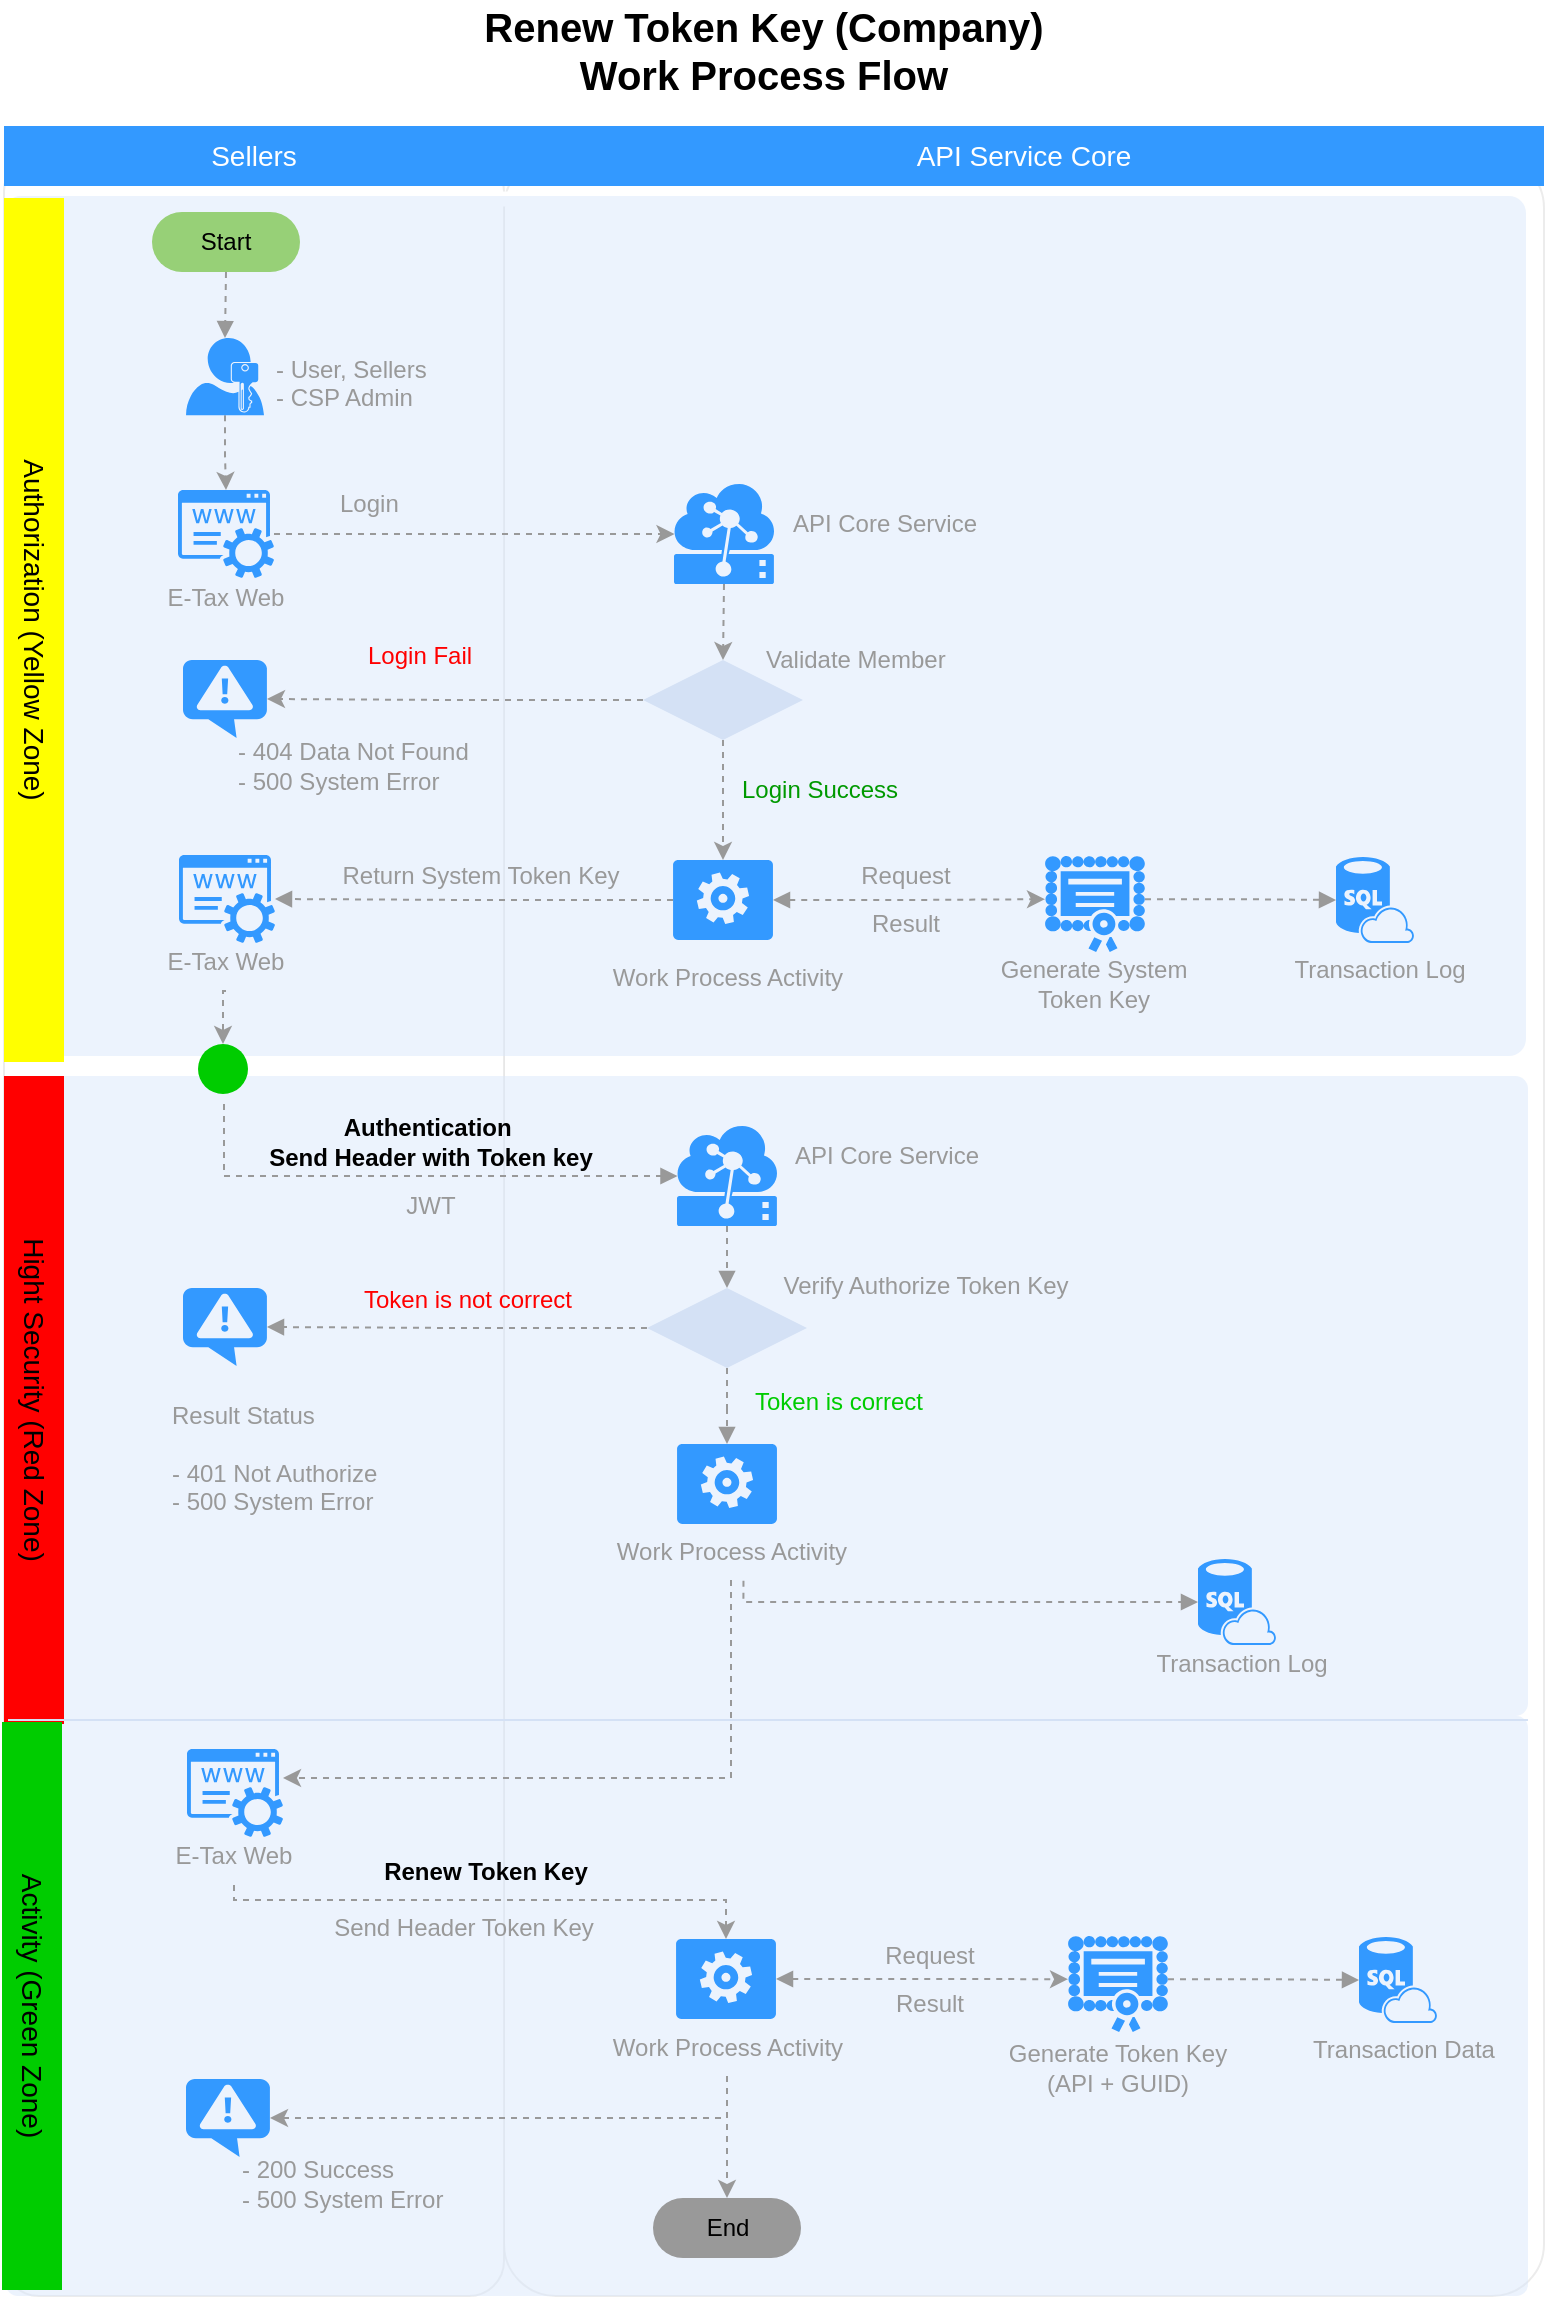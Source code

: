 <mxfile version="10.8.0" type="github"><diagram id="98et0ZXu4X3KvnPCGmSZ" name="Page-1"><mxGraphModel dx="1220" dy="634" grid="0" gridSize="10" guides="1" tooltips="1" connect="1" arrows="1" fold="1" page="1" pageScale="1" pageWidth="827" pageHeight="1169" math="0" shadow="0"><root><mxCell id="0"/><mxCell id="1" parent="0"/><mxCell id="h0HXBKNJnMVw-SOLxNJ8-104" value="" style="rounded=1;whiteSpace=wrap;html=1;strokeColor=#E6E6E6;strokeWidth=1;fillColor=#FFFFFF;fontFamily=Helvetica;fontSize=14;fontColor=#FFB366;opacity=75;verticalAlign=top;fontStyle=1;arcSize=5;" parent="1" vertex="1"><mxGeometry x="300" y="90" width="520" height="1070" as="geometry"/></mxCell><mxCell id="h0HXBKNJnMVw-SOLxNJ8-105" value="" style="rounded=1;whiteSpace=wrap;html=1;strokeColor=#E6E6E6;strokeWidth=1;fillColor=#FFFFFF;fontFamily=Helvetica;fontSize=14;fontColor=#FFB366;opacity=75;verticalAlign=top;fontStyle=1;arcSize=7;" parent="1" vertex="1"><mxGeometry x="50" y="90" width="250" height="1070" as="geometry"/></mxCell><mxCell id="h0HXBKNJnMVw-SOLxNJ8-106" value="" style="shape=mxgraph.arrows.two_way_arrow_horizontal;html=1;verticalLabelPosition=bottom;verticalAlign=top;strokeWidth=2;strokeColor=none;dashed=1;fillColor=#FFFFFF;fontFamily=Verdana;fontSize=12;fontColor=#00BEF2" parent="1" vertex="1"><mxGeometry x="265.5" y="104" width="67" height="15" as="geometry"/></mxCell><mxCell id="h0HXBKNJnMVw-SOLxNJ8-107" value="" style="rounded=1;whiteSpace=wrap;html=1;strokeColor=none;strokeWidth=1;fillColor=#dae8fc;fontSize=12;align=center;arcSize=2;opacity=50;" parent="1" vertex="1"><mxGeometry x="51" y="870" width="761" height="290" as="geometry"/></mxCell><mxCell id="h0HXBKNJnMVw-SOLxNJ8-108" value="" style="rounded=1;whiteSpace=wrap;html=1;strokeColor=none;strokeWidth=1;fillColor=#dae8fc;fontSize=12;align=center;arcSize=2;opacity=50;" parent="1" vertex="1"><mxGeometry x="51" y="550" width="761" height="320" as="geometry"/></mxCell><mxCell id="h0HXBKNJnMVw-SOLxNJ8-109" value="" style="rounded=1;whiteSpace=wrap;html=1;strokeColor=none;strokeWidth=1;fillColor=#dae8fc;fontSize=12;align=center;arcSize=2;opacity=50;" parent="1" vertex="1"><mxGeometry x="50" y="110" width="761" height="430" as="geometry"/></mxCell><mxCell id="h0HXBKNJnMVw-SOLxNJ8-110" value="Renew Token Key (Company)&lt;br&gt;Work Process Flow" style="text;html=1;strokeColor=none;fillColor=none;align=center;verticalAlign=middle;whiteSpace=wrap;rounded=0;fontStyle=1;fontSize=20;" parent="1" vertex="1"><mxGeometry x="275" y="12" width="310" height="50" as="geometry"/></mxCell><mxCell id="h0HXBKNJnMVw-SOLxNJ8-111" style="edgeStyle=orthogonalEdgeStyle;rounded=0;orthogonalLoop=1;jettySize=auto;html=1;exitX=0.5;exitY=1;exitDx=0;exitDy=0;exitPerimeter=0;entryX=0.5;entryY=0;entryDx=0;entryDy=0;dashed=1;startArrow=none;startFill=0;endArrow=block;endFill=1;strokeColor=#999999;" parent="1" source="h0HXBKNJnMVw-SOLxNJ8-112" target="h0HXBKNJnMVw-SOLxNJ8-147" edge="1"><mxGeometry relative="1" as="geometry"/></mxCell><mxCell id="h0HXBKNJnMVw-SOLxNJ8-112" value="" style="shadow=0;dashed=0;html=1;strokeColor=none;labelPosition=center;verticalLabelPosition=bottom;verticalAlign=top;align=center;shape=mxgraph.mscae.cloud.iot_edge;fillColor=#3399FF;pointerEvents=1;fontSize=12;fontColor=#999999;" parent="1" vertex="1"><mxGeometry x="386.5" y="575" width="50" height="50" as="geometry"/></mxCell><mxCell id="h0HXBKNJnMVw-SOLxNJ8-113" value="" style="verticalLabelPosition=bottom;html=1;verticalAlign=top;align=center;strokeColor=none;fillColor=#3399FF;shape=mxgraph.azure.notification_topic;fontSize=12;fontColor=#999999;" parent="1" vertex="1"><mxGeometry x="139.5" y="656" width="42" height="39" as="geometry"/></mxCell><mxCell id="h0HXBKNJnMVw-SOLxNJ8-114" value="Result Status&lt;br&gt;&lt;br&gt;- 401 Not Authorize&lt;br&gt;- 500 System Error&lt;br&gt;" style="text;html=1;strokeColor=none;fillColor=none;align=left;verticalAlign=middle;whiteSpace=wrap;rounded=0;fontSize=12;fontColor=#999999;" parent="1" vertex="1"><mxGeometry x="132" y="702" width="143" height="77" as="geometry"/></mxCell><mxCell id="h0HXBKNJnMVw-SOLxNJ8-115" style="edgeStyle=orthogonalEdgeStyle;rounded=0;orthogonalLoop=1;jettySize=auto;html=1;fontSize=14;strokeColor=#999999;dashed=1;entryX=0.005;entryY=0.5;entryDx=0;entryDy=0;entryPerimeter=0;" parent="1" source="h0HXBKNJnMVw-SOLxNJ8-164" target="h0HXBKNJnMVw-SOLxNJ8-123" edge="1"><mxGeometry relative="1" as="geometry"><mxPoint x="531" y="306" as="targetPoint"/><mxPoint x="197" y="306" as="sourcePoint"/></mxGeometry></mxCell><mxCell id="h0HXBKNJnMVw-SOLxNJ8-116" value="Login" style="text;html=1;strokeColor=none;fillColor=none;align=left;verticalAlign=middle;whiteSpace=wrap;rounded=0;fontSize=12;fontColor=#999999;" parent="1" vertex="1"><mxGeometry x="215.5" y="254" width="59" height="20" as="geometry"/></mxCell><mxCell id="h0HXBKNJnMVw-SOLxNJ8-117" style="edgeStyle=orthogonalEdgeStyle;rounded=0;orthogonalLoop=1;jettySize=auto;html=1;exitX=0.5;exitY=1;exitDx=0;exitDy=0;dashed=1;strokeColor=#999999;exitPerimeter=0;" parent="1" source="h0HXBKNJnMVw-SOLxNJ8-127" target="h0HXBKNJnMVw-SOLxNJ8-164" edge="1"><mxGeometry relative="1" as="geometry"><mxPoint x="161" y="269" as="sourcePoint"/><mxPoint x="161" y="325" as="targetPoint"/></mxGeometry></mxCell><mxCell id="h0HXBKNJnMVw-SOLxNJ8-118" value="" style="group" parent="1" vertex="1" connectable="0"><mxGeometry x="685" y="430.5" width="108" height="79" as="geometry"/></mxCell><mxCell id="h0HXBKNJnMVw-SOLxNJ8-119" value="" style="group" parent="h0HXBKNJnMVw-SOLxNJ8-118" vertex="1" connectable="0"><mxGeometry width="108" height="79" as="geometry"/></mxCell><mxCell id="h0HXBKNJnMVw-SOLxNJ8-120" value="Transaction Log" style="text;html=1;strokeColor=none;fillColor=none;align=center;verticalAlign=middle;whiteSpace=wrap;rounded=0;fontSize=12;fontColor=#999999;" parent="h0HXBKNJnMVw-SOLxNJ8-119" vertex="1"><mxGeometry x="-1" y="52" width="108" height="29" as="geometry"/></mxCell><mxCell id="h0HXBKNJnMVw-SOLxNJ8-121" value="" style="verticalLabelPosition=bottom;html=1;verticalAlign=top;align=center;strokeColor=none;fillColor=#3399FF;shape=mxgraph.azure.sql_database_sql_azure;fontSize=12;fontColor=#999999;" parent="h0HXBKNJnMVw-SOLxNJ8-119" vertex="1"><mxGeometry x="31" y="10" width="39" height="43" as="geometry"/></mxCell><mxCell id="h0HXBKNJnMVw-SOLxNJ8-122" style="edgeStyle=orthogonalEdgeStyle;rounded=0;orthogonalLoop=1;jettySize=auto;html=1;exitX=0.5;exitY=1;exitDx=0;exitDy=0;exitPerimeter=0;entryX=0.5;entryY=0;entryDx=0;entryDy=0;dashed=1;strokeColor=#999999;" parent="1" source="h0HXBKNJnMVw-SOLxNJ8-123" target="h0HXBKNJnMVw-SOLxNJ8-168" edge="1"><mxGeometry relative="1" as="geometry"/></mxCell><mxCell id="h0HXBKNJnMVw-SOLxNJ8-123" value="" style="shadow=0;dashed=0;html=1;strokeColor=none;labelPosition=center;verticalLabelPosition=bottom;verticalAlign=top;align=center;shape=mxgraph.mscae.cloud.iot_edge;fillColor=#3399FF;pointerEvents=1;fontSize=12;fontColor=#999999;" parent="1" vertex="1"><mxGeometry x="385" y="254" width="50" height="50" as="geometry"/></mxCell><mxCell id="h0HXBKNJnMVw-SOLxNJ8-124" value="API Core Service" style="text;html=1;strokeColor=none;fillColor=none;align=center;verticalAlign=middle;whiteSpace=wrap;rounded=0;fontSize=12;fontColor=#999999;" parent="1" vertex="1"><mxGeometry x="440" y="259.5" width="101" height="29" as="geometry"/></mxCell><mxCell id="h0HXBKNJnMVw-SOLxNJ8-125" value="" style="group" parent="1" vertex="1" connectable="0"><mxGeometry x="141" y="181" width="162.5" height="50" as="geometry"/></mxCell><mxCell id="h0HXBKNJnMVw-SOLxNJ8-126" value="&lt;font color=&quot;#999999&quot; style=&quot;font-size: 12px&quot;&gt;- User, Sellers&lt;br&gt;- CSP Admin&lt;br&gt;&lt;br&gt;&lt;/font&gt;" style="text;html=1;strokeColor=none;fillColor=none;align=left;verticalAlign=middle;whiteSpace=wrap;rounded=0;fontSize=12;" parent="h0HXBKNJnMVw-SOLxNJ8-125" vertex="1"><mxGeometry x="42.5" y="10" width="120" height="40" as="geometry"/></mxCell><mxCell id="h0HXBKNJnMVw-SOLxNJ8-127" value="" style="pointerEvents=1;shadow=0;dashed=0;html=1;strokeColor=none;labelPosition=center;verticalLabelPosition=bottom;verticalAlign=top;align=center;shape=mxgraph.mscae.enterprise.user_permissions;fillColor=#3399FF;fontSize=14;" parent="h0HXBKNJnMVw-SOLxNJ8-125" vertex="1"><mxGeometry width="39" height="38.678" as="geometry"/></mxCell><mxCell id="h0HXBKNJnMVw-SOLxNJ8-128" value="" style="group" parent="1" vertex="1" connectable="0"><mxGeometry x="331.5" y="443" width="160" height="72" as="geometry"/></mxCell><mxCell id="h0HXBKNJnMVw-SOLxNJ8-129" value="" style="verticalLabelPosition=bottom;html=1;verticalAlign=top;align=center;strokeColor=none;fillColor=#3399FF;shape=mxgraph.azure.worker_role;fontSize=12;fontColor=#999999;" parent="h0HXBKNJnMVw-SOLxNJ8-128" vertex="1"><mxGeometry x="53" y="-1" width="50" height="40" as="geometry"/></mxCell><mxCell id="h0HXBKNJnMVw-SOLxNJ8-130" value="Work Process Activity&lt;br&gt;" style="text;html=1;strokeColor=none;fillColor=none;align=center;verticalAlign=middle;whiteSpace=wrap;rounded=0;fontSize=12;fontColor=#999999;" parent="h0HXBKNJnMVw-SOLxNJ8-128" vertex="1"><mxGeometry y="43" width="160" height="29" as="geometry"/></mxCell><mxCell id="h0HXBKNJnMVw-SOLxNJ8-131" value="" style="group" parent="1" vertex="1" connectable="0"><mxGeometry x="537.5" y="434.5" width="114" height="81" as="geometry"/></mxCell><mxCell id="h0HXBKNJnMVw-SOLxNJ8-132" value="" style="group" parent="h0HXBKNJnMVw-SOLxNJ8-131" vertex="1" connectable="0"><mxGeometry width="114" height="81" as="geometry"/></mxCell><mxCell id="h0HXBKNJnMVw-SOLxNJ8-133" value="Generate System Token Key&lt;br&gt;" style="text;html=1;strokeColor=none;fillColor=none;align=center;verticalAlign=middle;whiteSpace=wrap;rounded=0;fontSize=12;fontColor=#999999;" parent="h0HXBKNJnMVw-SOLxNJ8-132" vertex="1"><mxGeometry y="54" width="114" height="30" as="geometry"/></mxCell><mxCell id="h0HXBKNJnMVw-SOLxNJ8-134" value="" style="pointerEvents=1;shadow=0;dashed=0;html=1;strokeColor=none;labelPosition=center;verticalLabelPosition=bottom;verticalAlign=top;align=center;shape=mxgraph.mscae.intune.inventory_license;fillColor=#3399FF;fontSize=14;" parent="h0HXBKNJnMVw-SOLxNJ8-131" vertex="1"><mxGeometry x="33" y="5.5" width="50" height="48" as="geometry"/></mxCell><mxCell id="h0HXBKNJnMVw-SOLxNJ8-135" style="edgeStyle=orthogonalEdgeStyle;rounded=0;orthogonalLoop=1;jettySize=auto;html=1;exitX=1;exitY=0.5;exitDx=0;exitDy=0;exitPerimeter=0;entryX=0;entryY=0.45;entryDx=0;entryDy=0;entryPerimeter=0;dashed=1;strokeColor=#999999;startArrow=block;startFill=1;" parent="1" source="h0HXBKNJnMVw-SOLxNJ8-129" target="h0HXBKNJnMVw-SOLxNJ8-134" edge="1"><mxGeometry relative="1" as="geometry"/></mxCell><mxCell id="h0HXBKNJnMVw-SOLxNJ8-136" value="Request" style="text;html=1;strokeColor=none;fillColor=none;align=center;verticalAlign=middle;whiteSpace=wrap;rounded=0;fontSize=12;fontColor=#999999;" parent="1" vertex="1"><mxGeometry x="471" y="440" width="60" height="20" as="geometry"/></mxCell><mxCell id="h0HXBKNJnMVw-SOLxNJ8-137" value="Result" style="text;html=1;strokeColor=none;fillColor=none;align=center;verticalAlign=middle;whiteSpace=wrap;rounded=0;fontSize=12;fontColor=#999999;" parent="1" vertex="1"><mxGeometry x="471" y="464" width="60" height="20" as="geometry"/></mxCell><mxCell id="h0HXBKNJnMVw-SOLxNJ8-138" style="edgeStyle=orthogonalEdgeStyle;rounded=0;orthogonalLoop=1;jettySize=auto;html=1;exitX=0;exitY=0.5;exitDx=0;exitDy=0;exitPerimeter=0;dashed=1;startArrow=none;startFill=0;strokeColor=#999999;endArrow=block;endFill=1;" parent="1" source="h0HXBKNJnMVw-SOLxNJ8-129" target="h0HXBKNJnMVw-SOLxNJ8-140" edge="1"><mxGeometry relative="1" as="geometry"><mxPoint x="181" y="462" as="targetPoint"/></mxGeometry></mxCell><mxCell id="h0HXBKNJnMVw-SOLxNJ8-139" value="" style="group" parent="1" vertex="1" connectable="0"><mxGeometry x="106" y="440.5" width="110" height="74" as="geometry"/></mxCell><mxCell id="h0HXBKNJnMVw-SOLxNJ8-140" value="" style="pointerEvents=1;shadow=0;dashed=0;html=1;strokeColor=none;fillColor=#3399FF;labelPosition=center;verticalLabelPosition=bottom;verticalAlign=top;outlineConnect=0;align=center;shape=mxgraph.office.services.registrar_service;" parent="h0HXBKNJnMVw-SOLxNJ8-139" vertex="1"><mxGeometry x="31.5" y="-1" width="48" height="44" as="geometry"/></mxCell><mxCell id="h0HXBKNJnMVw-SOLxNJ8-141" value="E-Tax Web" style="text;html=1;strokeColor=none;fillColor=none;align=center;verticalAlign=middle;whiteSpace=wrap;rounded=0;fontSize=12;fontColor=#999999;" parent="h0HXBKNJnMVw-SOLxNJ8-139" vertex="1"><mxGeometry y="37" width="110" height="30" as="geometry"/></mxCell><mxCell id="h0HXBKNJnMVw-SOLxNJ8-142" value="Return System Token Key&lt;br&gt;" style="text;html=1;strokeColor=none;fillColor=none;align=center;verticalAlign=middle;whiteSpace=wrap;rounded=0;fontSize=12;fontColor=#999999;" parent="1" vertex="1"><mxGeometry x="198" y="437.5" width="181" height="24" as="geometry"/></mxCell><mxCell id="h0HXBKNJnMVw-SOLxNJ8-143" style="edgeStyle=orthogonalEdgeStyle;rounded=0;orthogonalLoop=1;jettySize=auto;html=1;exitX=0.5;exitY=1;exitDx=0;exitDy=0;entryX=0.005;entryY=0.5;entryDx=0;entryDy=0;dashed=1;startArrow=none;startFill=0;endArrow=block;endFill=1;strokeColor=#999999;entryPerimeter=0;" parent="1" target="h0HXBKNJnMVw-SOLxNJ8-112" edge="1"><mxGeometry relative="1" as="geometry"><mxPoint x="378" y="602" as="targetPoint"/><mxPoint x="160" y="564" as="sourcePoint"/><Array as="points"><mxPoint x="160" y="600"/></Array></mxGeometry></mxCell><mxCell id="h0HXBKNJnMVw-SOLxNJ8-144" style="edgeStyle=orthogonalEdgeStyle;rounded=0;orthogonalLoop=1;jettySize=auto;html=1;exitX=1;exitY=0.45;exitDx=0;exitDy=0;exitPerimeter=0;entryX=0;entryY=0.5;entryDx=0;entryDy=0;entryPerimeter=0;dashed=1;startArrow=none;startFill=0;endArrow=block;endFill=1;strokeColor=#999999;" parent="1" source="h0HXBKNJnMVw-SOLxNJ8-134" target="h0HXBKNJnMVw-SOLxNJ8-121" edge="1"><mxGeometry relative="1" as="geometry"/></mxCell><mxCell id="h0HXBKNJnMVw-SOLxNJ8-145" style="edgeStyle=orthogonalEdgeStyle;rounded=0;orthogonalLoop=1;jettySize=auto;html=1;exitX=0.5;exitY=1;exitDx=0;exitDy=0;dashed=1;startArrow=none;startFill=0;endArrow=block;endFill=1;strokeColor=#999999;" parent="1" source="h0HXBKNJnMVw-SOLxNJ8-147" target="h0HXBKNJnMVw-SOLxNJ8-154" edge="1"><mxGeometry relative="1" as="geometry"/></mxCell><mxCell id="h0HXBKNJnMVw-SOLxNJ8-146" style="edgeStyle=orthogonalEdgeStyle;rounded=0;orthogonalLoop=1;jettySize=auto;html=1;exitX=0;exitY=0.5;exitDx=0;exitDy=0;entryX=1;entryY=0.5;entryDx=0;entryDy=0;entryPerimeter=0;dashed=1;startArrow=none;startFill=0;endArrow=block;endFill=1;strokeColor=#999999;" parent="1" source="h0HXBKNJnMVw-SOLxNJ8-147" target="h0HXBKNJnMVw-SOLxNJ8-113" edge="1"><mxGeometry relative="1" as="geometry"/></mxCell><mxCell id="h0HXBKNJnMVw-SOLxNJ8-147" value="" style="rhombus;whiteSpace=wrap;html=1;strokeColor=none;strokeWidth=1;fillColor=#D4E1F5;fontSize=12;fontColor=#999999;align=left;" parent="1" vertex="1"><mxGeometry x="371.5" y="656" width="80" height="40" as="geometry"/></mxCell><mxCell id="h0HXBKNJnMVw-SOLxNJ8-148" value="Authentication&amp;nbsp;&lt;br&gt;Send Header with Token key&lt;br&gt;" style="text;html=1;strokeColor=none;fillColor=none;align=center;verticalAlign=middle;whiteSpace=wrap;rounded=0;fontSize=12;fontColor=#000000;fontStyle=1" parent="1" vertex="1"><mxGeometry x="167" y="566" width="193" height="34" as="geometry"/></mxCell><mxCell id="h0HXBKNJnMVw-SOLxNJ8-149" value="API Core Service" style="text;html=1;strokeColor=none;fillColor=none;align=center;verticalAlign=middle;whiteSpace=wrap;rounded=0;fontSize=12;fontColor=#999999;" parent="1" vertex="1"><mxGeometry x="441" y="575.5" width="101" height="29" as="geometry"/></mxCell><mxCell id="h0HXBKNJnMVw-SOLxNJ8-150" value="Token is correct" style="text;html=1;strokeColor=none;fillColor=none;align=center;verticalAlign=middle;whiteSpace=wrap;rounded=0;fontSize=12;fontColor=#00CC00;" parent="1" vertex="1"><mxGeometry x="417" y="698.5" width="101" height="29" as="geometry"/></mxCell><mxCell id="h0HXBKNJnMVw-SOLxNJ8-151" value="Verify Authorize Token Key" style="text;html=1;strokeColor=none;fillColor=none;align=center;verticalAlign=middle;whiteSpace=wrap;rounded=0;fontSize=12;fontColor=#999999;" parent="1" vertex="1"><mxGeometry x="431" y="640" width="160" height="29" as="geometry"/></mxCell><mxCell id="h0HXBKNJnMVw-SOLxNJ8-152" value="Token is not correct" style="text;html=1;strokeColor=none;fillColor=none;align=center;verticalAlign=middle;whiteSpace=wrap;rounded=0;fontSize=12;fontColor=#FF0000;" parent="1" vertex="1"><mxGeometry x="220" y="647" width="124" height="29" as="geometry"/></mxCell><mxCell id="h0HXBKNJnMVw-SOLxNJ8-153" value="" style="group" parent="1" vertex="1" connectable="0"><mxGeometry x="333.5" y="766" width="160" height="72" as="geometry"/></mxCell><mxCell id="h0HXBKNJnMVw-SOLxNJ8-154" value="" style="verticalLabelPosition=bottom;html=1;verticalAlign=top;align=center;strokeColor=none;fillColor=#3399FF;shape=mxgraph.azure.worker_role;fontSize=12;fontColor=#999999;" parent="h0HXBKNJnMVw-SOLxNJ8-153" vertex="1"><mxGeometry x="53" y="-32" width="50" height="40" as="geometry"/></mxCell><mxCell id="h0HXBKNJnMVw-SOLxNJ8-155" value="Work Process Activity&lt;br&gt;" style="text;html=1;strokeColor=none;fillColor=none;align=center;verticalAlign=middle;whiteSpace=wrap;rounded=0;fontSize=12;fontColor=#999999;" parent="h0HXBKNJnMVw-SOLxNJ8-153" vertex="1"><mxGeometry y="7" width="160" height="29" as="geometry"/></mxCell><mxCell id="h0HXBKNJnMVw-SOLxNJ8-156" style="edgeStyle=orthogonalEdgeStyle;rounded=0;orthogonalLoop=1;jettySize=auto;html=1;exitX=0.539;exitY=1.013;exitDx=0;exitDy=0;entryX=0;entryY=0.5;entryDx=0;entryDy=0;entryPerimeter=0;dashed=1;startArrow=none;startFill=0;endArrow=block;endFill=1;strokeColor=#999999;exitPerimeter=0;" parent="1" source="h0HXBKNJnMVw-SOLxNJ8-155" target="h0HXBKNJnMVw-SOLxNJ8-205" edge="1"><mxGeometry relative="1" as="geometry"><Array as="points"><mxPoint x="420" y="813"/></Array></mxGeometry></mxCell><mxCell id="h0HXBKNJnMVw-SOLxNJ8-157" value="End" style="rounded=1;whiteSpace=wrap;html=1;fontColor=#000000;align=center;arcSize=50;labelBackgroundColor=none;fillColor=#999999;strokeColor=none;" parent="1" vertex="1"><mxGeometry x="374.5" y="1111" width="74" height="30" as="geometry"/></mxCell><mxCell id="h0HXBKNJnMVw-SOLxNJ8-158" style="edgeStyle=orthogonalEdgeStyle;rounded=0;orthogonalLoop=1;jettySize=auto;html=1;exitX=0.5;exitY=1;exitDx=0;exitDy=0;entryX=0.5;entryY=0;entryDx=0;entryDy=0;entryPerimeter=0;dashed=1;startArrow=none;startFill=0;endArrow=block;endFill=1;strokeColor=#999999;fontColor=#000000;" parent="1" source="h0HXBKNJnMVw-SOLxNJ8-159" target="h0HXBKNJnMVw-SOLxNJ8-127" edge="1"><mxGeometry relative="1" as="geometry"/></mxCell><mxCell id="h0HXBKNJnMVw-SOLxNJ8-159" value="Start" style="rounded=1;whiteSpace=wrap;html=1;fontColor=#000000;align=center;arcSize=50;labelBackgroundColor=none;fillColor=#97D077;strokeColor=none;" parent="1" vertex="1"><mxGeometry x="124" y="118" width="74" height="30" as="geometry"/></mxCell><mxCell id="h0HXBKNJnMVw-SOLxNJ8-160" value="Login Success&lt;br&gt;" style="text;html=1;strokeColor=none;fillColor=none;align=left;verticalAlign=middle;whiteSpace=wrap;rounded=0;fontSize=12;fontColor=#009900;" parent="1" vertex="1"><mxGeometry x="417" y="390" width="102" height="34" as="geometry"/></mxCell><mxCell id="h0HXBKNJnMVw-SOLxNJ8-162" value="Hight Security (Red Zone)" style="whiteSpace=wrap;html=1;dashed=1;strokeColor=none;strokeWidth=2;fillColor=#FF0000;fontFamily=Helvetica;fontSize=14;fontColor=#000000;fontStyle=0;rotation=90;" parent="1" vertex="1"><mxGeometry x="-97" y="697" width="324" height="30" as="geometry"/></mxCell><mxCell id="h0HXBKNJnMVw-SOLxNJ8-163" value="" style="group" parent="1" vertex="1" connectable="0"><mxGeometry x="105.5" y="257" width="110" height="69" as="geometry"/></mxCell><mxCell id="h0HXBKNJnMVw-SOLxNJ8-164" value="" style="pointerEvents=1;shadow=0;dashed=0;html=1;strokeColor=none;fillColor=#3399FF;labelPosition=center;verticalLabelPosition=bottom;verticalAlign=top;outlineConnect=0;align=center;shape=mxgraph.office.services.registrar_service;" parent="h0HXBKNJnMVw-SOLxNJ8-163" vertex="1"><mxGeometry x="31.5" width="48" height="44" as="geometry"/></mxCell><mxCell id="h0HXBKNJnMVw-SOLxNJ8-165" value="E-Tax Web" style="text;html=1;strokeColor=none;fillColor=none;align=center;verticalAlign=middle;whiteSpace=wrap;rounded=0;fontSize=12;fontColor=#999999;" parent="h0HXBKNJnMVw-SOLxNJ8-163" vertex="1"><mxGeometry y="39" width="110" height="30" as="geometry"/></mxCell><mxCell id="h0HXBKNJnMVw-SOLxNJ8-166" style="edgeStyle=orthogonalEdgeStyle;rounded=0;orthogonalLoop=1;jettySize=auto;html=1;exitX=0.5;exitY=1;exitDx=0;exitDy=0;entryX=0.5;entryY=0;entryDx=0;entryDy=0;entryPerimeter=0;dashed=1;strokeColor=#999999;fontColor=#00CC00;" parent="1" source="h0HXBKNJnMVw-SOLxNJ8-168" target="h0HXBKNJnMVw-SOLxNJ8-129" edge="1"><mxGeometry relative="1" as="geometry"/></mxCell><mxCell id="h0HXBKNJnMVw-SOLxNJ8-167" style="edgeStyle=orthogonalEdgeStyle;rounded=0;orthogonalLoop=1;jettySize=auto;html=1;exitX=0;exitY=0.5;exitDx=0;exitDy=0;entryX=1;entryY=0.5;entryDx=0;entryDy=0;entryPerimeter=0;dashed=1;strokeColor=#999999;fontColor=#00CC00;" parent="1" source="h0HXBKNJnMVw-SOLxNJ8-168" target="h0HXBKNJnMVw-SOLxNJ8-169" edge="1"><mxGeometry relative="1" as="geometry"/></mxCell><mxCell id="h0HXBKNJnMVw-SOLxNJ8-168" value="" style="rhombus;whiteSpace=wrap;html=1;strokeColor=none;strokeWidth=1;fillColor=#D4E1F5;fontSize=12;fontColor=#999999;align=left;" parent="1" vertex="1"><mxGeometry x="369.5" y="342" width="80" height="40" as="geometry"/></mxCell><mxCell id="h0HXBKNJnMVw-SOLxNJ8-169" value="" style="verticalLabelPosition=bottom;html=1;verticalAlign=top;align=center;strokeColor=none;fillColor=#3399FF;shape=mxgraph.azure.notification_topic;fontSize=12;fontColor=#999999;" parent="1" vertex="1"><mxGeometry x="139.5" y="342" width="42" height="39" as="geometry"/></mxCell><mxCell id="h0HXBKNJnMVw-SOLxNJ8-170" value="- 404 Data Not Found&lt;br&gt;- 500 System Error&lt;br&gt;" style="text;html=1;strokeColor=none;fillColor=none;align=left;verticalAlign=middle;whiteSpace=wrap;rounded=0;fontSize=12;fontColor=#999999;" parent="1" vertex="1"><mxGeometry x="165" y="377" width="143" height="35" as="geometry"/></mxCell><mxCell id="h0HXBKNJnMVw-SOLxNJ8-171" value="Validate Member&lt;br&gt;" style="text;html=1;strokeColor=none;fillColor=none;align=left;verticalAlign=middle;whiteSpace=wrap;rounded=0;fontSize=12;fontColor=#999999;" parent="1" vertex="1"><mxGeometry x="429" y="325" width="102" height="34" as="geometry"/></mxCell><mxCell id="h0HXBKNJnMVw-SOLxNJ8-172" value="" style="ellipse;whiteSpace=wrap;html=1;aspect=fixed;fillColor=#00CC00;fontColor=#000000;align=center;strokeColor=none;" parent="1" vertex="1"><mxGeometry x="147" y="534" width="25" height="25" as="geometry"/></mxCell><mxCell id="h0HXBKNJnMVw-SOLxNJ8-173" style="edgeStyle=orthogonalEdgeStyle;rounded=0;orthogonalLoop=1;jettySize=auto;html=1;exitX=0.5;exitY=1;exitDx=0;exitDy=0;entryX=0.5;entryY=0;entryDx=0;entryDy=0;dashed=1;strokeColor=#999999;fontColor=#000000;" parent="1" source="h0HXBKNJnMVw-SOLxNJ8-141" target="h0HXBKNJnMVw-SOLxNJ8-172" edge="1"><mxGeometry relative="1" as="geometry"><mxPoint x="160" y="528" as="targetPoint"/></mxGeometry></mxCell><mxCell id="h0HXBKNJnMVw-SOLxNJ8-174" value="Activity (Green Zone)" style="whiteSpace=wrap;html=1;dashed=1;strokeColor=none;strokeWidth=2;fillColor=#00CC00;fontFamily=Helvetica;fontSize=14;fontColor=#000000;fontStyle=0;rotation=90;" parent="1" vertex="1"><mxGeometry x="-78" y="1000" width="284" height="30" as="geometry"/></mxCell><mxCell id="h0HXBKNJnMVw-SOLxNJ8-175" value="Sellers" style="whiteSpace=wrap;html=1;dashed=1;strokeColor=none;strokeWidth=2;fillColor=#3399FF;fontFamily=Helvetica;fontSize=14;fontColor=#FFFFFF;fontStyle=0" parent="1" vertex="1"><mxGeometry x="50" y="75" width="250" height="30" as="geometry"/></mxCell><mxCell id="h0HXBKNJnMVw-SOLxNJ8-176" value="API Service Core" style="whiteSpace=wrap;html=1;dashed=1;strokeColor=none;strokeWidth=2;fillColor=#3399FF;fontFamily=Helvetica;fontSize=14;fontColor=#FFFFFF;fontStyle=0" parent="1" vertex="1"><mxGeometry x="300" y="75" width="520" height="30" as="geometry"/></mxCell><mxCell id="h0HXBKNJnMVw-SOLxNJ8-177" value="Authorization (Yellow Zone)" style="whiteSpace=wrap;html=1;dashed=1;strokeColor=none;strokeWidth=2;fillColor=#FFFF00;fontFamily=Helvetica;fontSize=14;fontColor=#000000;fontStyle=0;rotation=90;" parent="1" vertex="1"><mxGeometry x="-151" y="312" width="432" height="30" as="geometry"/></mxCell><mxCell id="h0HXBKNJnMVw-SOLxNJ8-178" value="Login Fail&lt;br&gt;" style="text;html=1;strokeColor=none;fillColor=none;align=left;verticalAlign=middle;whiteSpace=wrap;rounded=0;fontSize=12;fontColor=#FF0000;" parent="1" vertex="1"><mxGeometry x="229.5" y="323" width="102" height="34" as="geometry"/></mxCell><mxCell id="h0HXBKNJnMVw-SOLxNJ8-181" style="edgeStyle=orthogonalEdgeStyle;rounded=0;orthogonalLoop=1;jettySize=auto;html=1;exitX=0.5;exitY=1;exitDx=0;exitDy=0;dashed=1;strokeColor=#999999;" parent="1" source="h0HXBKNJnMVw-SOLxNJ8-155" target="h0HXBKNJnMVw-SOLxNJ8-200" edge="1"><mxGeometry relative="1" as="geometry"><mxPoint x="414" y="802" as="sourcePoint"/><mxPoint x="414" y="863" as="targetPoint"/><Array as="points"><mxPoint x="414" y="901"/></Array></mxGeometry></mxCell><mxCell id="h0HXBKNJnMVw-SOLxNJ8-182" value="" style="group" parent="1" vertex="1" connectable="0"><mxGeometry x="333" y="981.5" width="160" height="72" as="geometry"/></mxCell><mxCell id="h0HXBKNJnMVw-SOLxNJ8-183" value="" style="verticalLabelPosition=bottom;html=1;verticalAlign=top;align=center;strokeColor=none;fillColor=#3399FF;shape=mxgraph.azure.worker_role;fontSize=12;fontColor=#999999;" parent="h0HXBKNJnMVw-SOLxNJ8-182" vertex="1"><mxGeometry x="53" width="50" height="40" as="geometry"/></mxCell><mxCell id="h0HXBKNJnMVw-SOLxNJ8-184" value="" style="group" parent="1" vertex="1" connectable="0"><mxGeometry x="551.5" y="1054" width="108" height="79" as="geometry"/></mxCell><mxCell id="h0HXBKNJnMVw-SOLxNJ8-185" value="Renew Token Key&lt;br&gt;" style="text;html=1;strokeColor=none;fillColor=none;align=center;verticalAlign=middle;whiteSpace=wrap;rounded=0;fontSize=12;fontColor=#000000;fontStyle=1" parent="1" vertex="1"><mxGeometry x="207" y="939.5" width="168" height="16" as="geometry"/></mxCell><mxCell id="h0HXBKNJnMVw-SOLxNJ8-186" style="edgeStyle=orthogonalEdgeStyle;rounded=0;orthogonalLoop=1;jettySize=auto;html=1;exitX=0.5;exitY=1;exitDx=0;exitDy=0;entryX=1;entryY=0.5;entryDx=0;entryDy=0;entryPerimeter=0;dashed=1;strokeColor=#999999;fontColor=#00CC00;" parent="1" source="h0HXBKNJnMVw-SOLxNJ8-188" target="h0HXBKNJnMVw-SOLxNJ8-197" edge="1"><mxGeometry relative="1" as="geometry"/></mxCell><mxCell id="h0HXBKNJnMVw-SOLxNJ8-187" style="edgeStyle=orthogonalEdgeStyle;rounded=0;orthogonalLoop=1;jettySize=auto;html=1;exitX=0.5;exitY=1;exitDx=0;exitDy=0;dashed=1;strokeColor=#999999;fontColor=#009900;" parent="1" source="h0HXBKNJnMVw-SOLxNJ8-188" target="h0HXBKNJnMVw-SOLxNJ8-157" edge="1"><mxGeometry relative="1" as="geometry"/></mxCell><mxCell id="h0HXBKNJnMVw-SOLxNJ8-188" value="Work Process Activity&lt;br&gt;" style="text;html=1;strokeColor=none;fillColor=none;align=center;verticalAlign=middle;whiteSpace=wrap;rounded=0;fontSize=12;fontColor=#999999;" parent="1" vertex="1"><mxGeometry x="331.5" y="1021" width="160" height="29" as="geometry"/></mxCell><mxCell id="h0HXBKNJnMVw-SOLxNJ8-189" value="Transaction Data" style="text;html=1;strokeColor=none;fillColor=none;align=center;verticalAlign=middle;whiteSpace=wrap;rounded=0;fontSize=12;fontColor=#999999;" parent="1" vertex="1"><mxGeometry x="695.5" y="1022.5" width="108" height="29" as="geometry"/></mxCell><mxCell id="h0HXBKNJnMVw-SOLxNJ8-190" value="" style="verticalLabelPosition=bottom;html=1;verticalAlign=top;align=center;strokeColor=none;fillColor=#3399FF;shape=mxgraph.azure.sql_database_sql_azure;fontSize=12;fontColor=#999999;" parent="1" vertex="1"><mxGeometry x="727.5" y="980.5" width="39" height="43" as="geometry"/></mxCell><mxCell id="h0HXBKNJnMVw-SOLxNJ8-191" value="Generate Token Key&lt;br&gt;(API + GUID)&lt;br&gt;" style="text;html=1;strokeColor=none;fillColor=none;align=center;verticalAlign=middle;whiteSpace=wrap;rounded=0;fontSize=12;fontColor=#999999;" parent="1" vertex="1"><mxGeometry x="549.5" y="1028" width="114" height="36" as="geometry"/></mxCell><mxCell id="h0HXBKNJnMVw-SOLxNJ8-192" value="" style="pointerEvents=1;shadow=0;dashed=0;html=1;strokeColor=none;labelPosition=center;verticalLabelPosition=bottom;verticalAlign=top;align=center;shape=mxgraph.mscae.intune.inventory_license;fillColor=#3399FF;fontSize=14;" parent="1" vertex="1"><mxGeometry x="582" y="980" width="50" height="48" as="geometry"/></mxCell><mxCell id="h0HXBKNJnMVw-SOLxNJ8-193" style="edgeStyle=orthogonalEdgeStyle;rounded=0;orthogonalLoop=1;jettySize=auto;html=1;exitX=1;exitY=0.5;exitDx=0;exitDy=0;exitPerimeter=0;entryX=0;entryY=0.45;entryDx=0;entryDy=0;entryPerimeter=0;dashed=1;strokeColor=#999999;startArrow=block;startFill=1;" parent="1" source="h0HXBKNJnMVw-SOLxNJ8-183" target="h0HXBKNJnMVw-SOLxNJ8-192" edge="1"><mxGeometry relative="1" as="geometry"><mxPoint x="446.5" y="1001" as="sourcePoint"/></mxGeometry></mxCell><mxCell id="h0HXBKNJnMVw-SOLxNJ8-194" value="Request" style="text;html=1;strokeColor=none;fillColor=none;align=center;verticalAlign=middle;whiteSpace=wrap;rounded=0;fontSize=12;fontColor=#999999;" parent="1" vertex="1"><mxGeometry x="482.5" y="980" width="60" height="20" as="geometry"/></mxCell><mxCell id="h0HXBKNJnMVw-SOLxNJ8-195" value="Result" style="text;html=1;strokeColor=none;fillColor=none;align=center;verticalAlign=middle;whiteSpace=wrap;rounded=0;fontSize=12;fontColor=#999999;" parent="1" vertex="1"><mxGeometry x="482.5" y="1004" width="60" height="20" as="geometry"/></mxCell><mxCell id="h0HXBKNJnMVw-SOLxNJ8-196" style="edgeStyle=orthogonalEdgeStyle;rounded=0;orthogonalLoop=1;jettySize=auto;html=1;exitX=1;exitY=0.45;exitDx=0;exitDy=0;exitPerimeter=0;entryX=0;entryY=0.5;entryDx=0;entryDy=0;entryPerimeter=0;dashed=1;startArrow=none;startFill=0;endArrow=block;endFill=1;strokeColor=#999999;" parent="1" source="h0HXBKNJnMVw-SOLxNJ8-192" target="h0HXBKNJnMVw-SOLxNJ8-190" edge="1"><mxGeometry relative="1" as="geometry"/></mxCell><mxCell id="h0HXBKNJnMVw-SOLxNJ8-197" value="" style="verticalLabelPosition=bottom;html=1;verticalAlign=top;align=center;strokeColor=none;fillColor=#3399FF;shape=mxgraph.azure.notification_topic;fontSize=12;fontColor=#999999;" parent="1" vertex="1"><mxGeometry x="141" y="1051.5" width="42" height="39" as="geometry"/></mxCell><mxCell id="h0HXBKNJnMVw-SOLxNJ8-198" value="- 200 Success&lt;br&gt;- 500 System Error&lt;br&gt;" style="text;html=1;strokeColor=none;fillColor=none;align=left;verticalAlign=middle;whiteSpace=wrap;rounded=0;fontSize=12;fontColor=#999999;" parent="1" vertex="1"><mxGeometry x="166.5" y="1086.5" width="143" height="35" as="geometry"/></mxCell><mxCell id="h0HXBKNJnMVw-SOLxNJ8-199" value="" style="group" parent="1" vertex="1" connectable="0"><mxGeometry x="110" y="887.5" width="110" height="74" as="geometry"/></mxCell><mxCell id="h0HXBKNJnMVw-SOLxNJ8-200" value="" style="pointerEvents=1;shadow=0;dashed=0;html=1;strokeColor=none;fillColor=#3399FF;labelPosition=center;verticalLabelPosition=bottom;verticalAlign=top;outlineConnect=0;align=center;shape=mxgraph.office.services.registrar_service;" parent="h0HXBKNJnMVw-SOLxNJ8-199" vertex="1"><mxGeometry x="31.5" y="-1" width="48" height="44" as="geometry"/></mxCell><mxCell id="h0HXBKNJnMVw-SOLxNJ8-201" value="E-Tax Web" style="text;html=1;strokeColor=none;fillColor=none;align=center;verticalAlign=middle;whiteSpace=wrap;rounded=0;fontSize=12;fontColor=#999999;" parent="h0HXBKNJnMVw-SOLxNJ8-199" vertex="1"><mxGeometry y="37" width="110" height="30" as="geometry"/></mxCell><mxCell id="h0HXBKNJnMVw-SOLxNJ8-202" style="edgeStyle=orthogonalEdgeStyle;rounded=0;orthogonalLoop=1;jettySize=auto;html=1;exitX=0.5;exitY=1;exitDx=0;exitDy=0;entryX=0.5;entryY=0;entryDx=0;entryDy=0;entryPerimeter=0;dashed=1;strokeColor=#999999;fontColor=#009900;" parent="1" source="h0HXBKNJnMVw-SOLxNJ8-201" target="h0HXBKNJnMVw-SOLxNJ8-183" edge="1"><mxGeometry relative="1" as="geometry"><Array as="points"><mxPoint x="165" y="962"/><mxPoint x="411" y="962"/></Array></mxGeometry></mxCell><mxCell id="h0HXBKNJnMVw-SOLxNJ8-203" value="" style="group" parent="1" vertex="1" connectable="0"><mxGeometry x="615" y="791.5" width="108" height="71" as="geometry"/></mxCell><mxCell id="h0HXBKNJnMVw-SOLxNJ8-204" value="Transaction Log" style="text;html=1;strokeColor=none;fillColor=none;align=center;verticalAlign=middle;whiteSpace=wrap;rounded=0;fontSize=12;fontColor=#999999;" parent="h0HXBKNJnMVw-SOLxNJ8-203" vertex="1"><mxGeometry y="38" width="108" height="29" as="geometry"/></mxCell><mxCell id="h0HXBKNJnMVw-SOLxNJ8-205" value="" style="verticalLabelPosition=bottom;html=1;verticalAlign=top;align=center;strokeColor=none;fillColor=#3399FF;shape=mxgraph.azure.sql_database_sql_azure;fontSize=12;fontColor=#999999;" parent="h0HXBKNJnMVw-SOLxNJ8-203" vertex="1"><mxGeometry x="32" width="39" height="43" as="geometry"/></mxCell><mxCell id="h0HXBKNJnMVw-SOLxNJ8-206" value="JWT" style="text;html=1;strokeColor=none;fillColor=none;align=center;verticalAlign=middle;whiteSpace=wrap;rounded=0;fontSize=12;fontColor=#999999;" parent="1" vertex="1"><mxGeometry x="213" y="600" width="101" height="29" as="geometry"/></mxCell><mxCell id="h0HXBKNJnMVw-SOLxNJ8-207" value="Send Header Token Key" style="text;html=1;strokeColor=none;fillColor=none;align=center;verticalAlign=middle;whiteSpace=wrap;rounded=0;fontSize=12;fontColor=#999999;" parent="1" vertex="1"><mxGeometry x="185" y="961" width="190" height="29" as="geometry"/></mxCell><mxCell id="tsYM60m1Ce7G_hsxx7BY-1" value="" style="endArrow=none;html=1;strokeColor=#D4E1F5;fontColor=#000000;" parent="1" edge="1"><mxGeometry width="50" height="50" relative="1" as="geometry"><mxPoint x="52" y="872" as="sourcePoint"/><mxPoint x="812" y="872" as="targetPoint"/></mxGeometry></mxCell></root></mxGraphModel></diagram></mxfile>